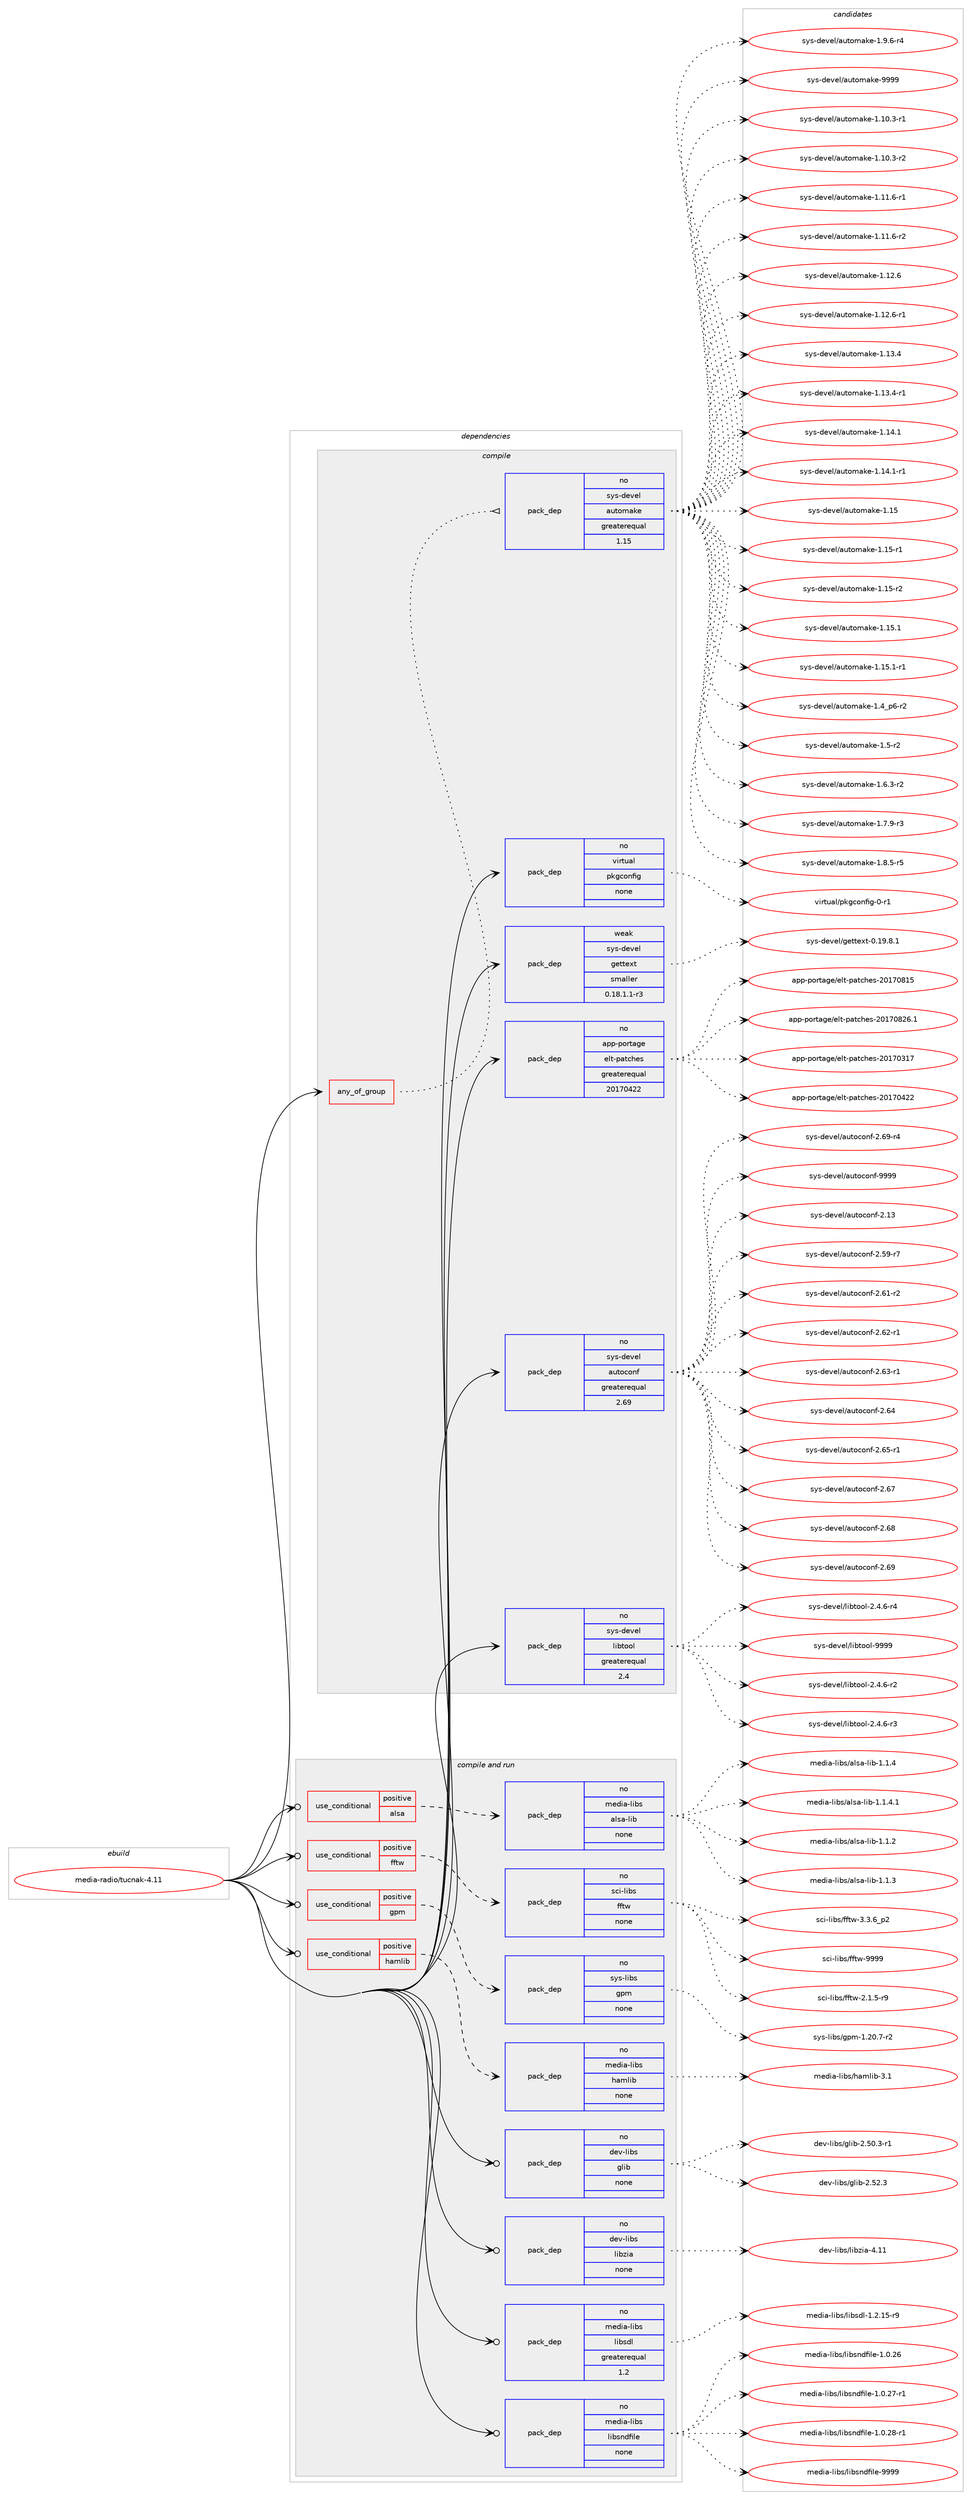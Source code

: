digraph prolog {

# *************
# Graph options
# *************

newrank=true;
concentrate=true;
compound=true;
graph [rankdir=LR,fontname=Helvetica,fontsize=10,ranksep=1.5];#, ranksep=2.5, nodesep=0.2];
edge  [arrowhead=vee];
node  [fontname=Helvetica,fontsize=10];

# **********
# The ebuild
# **********

subgraph cluster_leftcol {
color=gray;
rank=same;
label=<<i>ebuild</i>>;
id [label="media-radio/tucnak-4.11", color=red, width=4, href="../media-radio/tucnak-4.11.svg"];
}

# ****************
# The dependencies
# ****************

subgraph cluster_midcol {
color=gray;
label=<<i>dependencies</i>>;
subgraph cluster_compile {
fillcolor="#eeeeee";
style=filled;
label=<<i>compile</i>>;
subgraph any5877 {
dependency377551 [label=<<TABLE BORDER="0" CELLBORDER="1" CELLSPACING="0" CELLPADDING="4"><TR><TD CELLPADDING="10">any_of_group</TD></TR></TABLE>>, shape=none, color=red];subgraph pack278877 {
dependency377552 [label=<<TABLE BORDER="0" CELLBORDER="1" CELLSPACING="0" CELLPADDING="4" WIDTH="220"><TR><TD ROWSPAN="6" CELLPADDING="30">pack_dep</TD></TR><TR><TD WIDTH="110">no</TD></TR><TR><TD>sys-devel</TD></TR><TR><TD>automake</TD></TR><TR><TD>greaterequal</TD></TR><TR><TD>1.15</TD></TR></TABLE>>, shape=none, color=blue];
}
dependency377551:e -> dependency377552:w [weight=20,style="dotted",arrowhead="oinv"];
}
id:e -> dependency377551:w [weight=20,style="solid",arrowhead="vee"];
subgraph pack278878 {
dependency377553 [label=<<TABLE BORDER="0" CELLBORDER="1" CELLSPACING="0" CELLPADDING="4" WIDTH="220"><TR><TD ROWSPAN="6" CELLPADDING="30">pack_dep</TD></TR><TR><TD WIDTH="110">no</TD></TR><TR><TD>app-portage</TD></TR><TR><TD>elt-patches</TD></TR><TR><TD>greaterequal</TD></TR><TR><TD>20170422</TD></TR></TABLE>>, shape=none, color=blue];
}
id:e -> dependency377553:w [weight=20,style="solid",arrowhead="vee"];
subgraph pack278879 {
dependency377554 [label=<<TABLE BORDER="0" CELLBORDER="1" CELLSPACING="0" CELLPADDING="4" WIDTH="220"><TR><TD ROWSPAN="6" CELLPADDING="30">pack_dep</TD></TR><TR><TD WIDTH="110">no</TD></TR><TR><TD>sys-devel</TD></TR><TR><TD>autoconf</TD></TR><TR><TD>greaterequal</TD></TR><TR><TD>2.69</TD></TR></TABLE>>, shape=none, color=blue];
}
id:e -> dependency377554:w [weight=20,style="solid",arrowhead="vee"];
subgraph pack278880 {
dependency377555 [label=<<TABLE BORDER="0" CELLBORDER="1" CELLSPACING="0" CELLPADDING="4" WIDTH="220"><TR><TD ROWSPAN="6" CELLPADDING="30">pack_dep</TD></TR><TR><TD WIDTH="110">no</TD></TR><TR><TD>sys-devel</TD></TR><TR><TD>libtool</TD></TR><TR><TD>greaterequal</TD></TR><TR><TD>2.4</TD></TR></TABLE>>, shape=none, color=blue];
}
id:e -> dependency377555:w [weight=20,style="solid",arrowhead="vee"];
subgraph pack278881 {
dependency377556 [label=<<TABLE BORDER="0" CELLBORDER="1" CELLSPACING="0" CELLPADDING="4" WIDTH="220"><TR><TD ROWSPAN="6" CELLPADDING="30">pack_dep</TD></TR><TR><TD WIDTH="110">no</TD></TR><TR><TD>virtual</TD></TR><TR><TD>pkgconfig</TD></TR><TR><TD>none</TD></TR><TR><TD></TD></TR></TABLE>>, shape=none, color=blue];
}
id:e -> dependency377556:w [weight=20,style="solid",arrowhead="vee"];
subgraph pack278882 {
dependency377557 [label=<<TABLE BORDER="0" CELLBORDER="1" CELLSPACING="0" CELLPADDING="4" WIDTH="220"><TR><TD ROWSPAN="6" CELLPADDING="30">pack_dep</TD></TR><TR><TD WIDTH="110">weak</TD></TR><TR><TD>sys-devel</TD></TR><TR><TD>gettext</TD></TR><TR><TD>smaller</TD></TR><TR><TD>0.18.1.1-r3</TD></TR></TABLE>>, shape=none, color=blue];
}
id:e -> dependency377557:w [weight=20,style="solid",arrowhead="vee"];
}
subgraph cluster_compileandrun {
fillcolor="#eeeeee";
style=filled;
label=<<i>compile and run</i>>;
subgraph cond92636 {
dependency377558 [label=<<TABLE BORDER="0" CELLBORDER="1" CELLSPACING="0" CELLPADDING="4"><TR><TD ROWSPAN="3" CELLPADDING="10">use_conditional</TD></TR><TR><TD>positive</TD></TR><TR><TD>alsa</TD></TR></TABLE>>, shape=none, color=red];
subgraph pack278883 {
dependency377559 [label=<<TABLE BORDER="0" CELLBORDER="1" CELLSPACING="0" CELLPADDING="4" WIDTH="220"><TR><TD ROWSPAN="6" CELLPADDING="30">pack_dep</TD></TR><TR><TD WIDTH="110">no</TD></TR><TR><TD>media-libs</TD></TR><TR><TD>alsa-lib</TD></TR><TR><TD>none</TD></TR><TR><TD></TD></TR></TABLE>>, shape=none, color=blue];
}
dependency377558:e -> dependency377559:w [weight=20,style="dashed",arrowhead="vee"];
}
id:e -> dependency377558:w [weight=20,style="solid",arrowhead="odotvee"];
subgraph cond92637 {
dependency377560 [label=<<TABLE BORDER="0" CELLBORDER="1" CELLSPACING="0" CELLPADDING="4"><TR><TD ROWSPAN="3" CELLPADDING="10">use_conditional</TD></TR><TR><TD>positive</TD></TR><TR><TD>fftw</TD></TR></TABLE>>, shape=none, color=red];
subgraph pack278884 {
dependency377561 [label=<<TABLE BORDER="0" CELLBORDER="1" CELLSPACING="0" CELLPADDING="4" WIDTH="220"><TR><TD ROWSPAN="6" CELLPADDING="30">pack_dep</TD></TR><TR><TD WIDTH="110">no</TD></TR><TR><TD>sci-libs</TD></TR><TR><TD>fftw</TD></TR><TR><TD>none</TD></TR><TR><TD></TD></TR></TABLE>>, shape=none, color=blue];
}
dependency377560:e -> dependency377561:w [weight=20,style="dashed",arrowhead="vee"];
}
id:e -> dependency377560:w [weight=20,style="solid",arrowhead="odotvee"];
subgraph cond92638 {
dependency377562 [label=<<TABLE BORDER="0" CELLBORDER="1" CELLSPACING="0" CELLPADDING="4"><TR><TD ROWSPAN="3" CELLPADDING="10">use_conditional</TD></TR><TR><TD>positive</TD></TR><TR><TD>gpm</TD></TR></TABLE>>, shape=none, color=red];
subgraph pack278885 {
dependency377563 [label=<<TABLE BORDER="0" CELLBORDER="1" CELLSPACING="0" CELLPADDING="4" WIDTH="220"><TR><TD ROWSPAN="6" CELLPADDING="30">pack_dep</TD></TR><TR><TD WIDTH="110">no</TD></TR><TR><TD>sys-libs</TD></TR><TR><TD>gpm</TD></TR><TR><TD>none</TD></TR><TR><TD></TD></TR></TABLE>>, shape=none, color=blue];
}
dependency377562:e -> dependency377563:w [weight=20,style="dashed",arrowhead="vee"];
}
id:e -> dependency377562:w [weight=20,style="solid",arrowhead="odotvee"];
subgraph cond92639 {
dependency377564 [label=<<TABLE BORDER="0" CELLBORDER="1" CELLSPACING="0" CELLPADDING="4"><TR><TD ROWSPAN="3" CELLPADDING="10">use_conditional</TD></TR><TR><TD>positive</TD></TR><TR><TD>hamlib</TD></TR></TABLE>>, shape=none, color=red];
subgraph pack278886 {
dependency377565 [label=<<TABLE BORDER="0" CELLBORDER="1" CELLSPACING="0" CELLPADDING="4" WIDTH="220"><TR><TD ROWSPAN="6" CELLPADDING="30">pack_dep</TD></TR><TR><TD WIDTH="110">no</TD></TR><TR><TD>media-libs</TD></TR><TR><TD>hamlib</TD></TR><TR><TD>none</TD></TR><TR><TD></TD></TR></TABLE>>, shape=none, color=blue];
}
dependency377564:e -> dependency377565:w [weight=20,style="dashed",arrowhead="vee"];
}
id:e -> dependency377564:w [weight=20,style="solid",arrowhead="odotvee"];
subgraph pack278887 {
dependency377566 [label=<<TABLE BORDER="0" CELLBORDER="1" CELLSPACING="0" CELLPADDING="4" WIDTH="220"><TR><TD ROWSPAN="6" CELLPADDING="30">pack_dep</TD></TR><TR><TD WIDTH="110">no</TD></TR><TR><TD>dev-libs</TD></TR><TR><TD>glib</TD></TR><TR><TD>none</TD></TR><TR><TD></TD></TR></TABLE>>, shape=none, color=blue];
}
id:e -> dependency377566:w [weight=20,style="solid",arrowhead="odotvee"];
subgraph pack278888 {
dependency377567 [label=<<TABLE BORDER="0" CELLBORDER="1" CELLSPACING="0" CELLPADDING="4" WIDTH="220"><TR><TD ROWSPAN="6" CELLPADDING="30">pack_dep</TD></TR><TR><TD WIDTH="110">no</TD></TR><TR><TD>dev-libs</TD></TR><TR><TD>libzia</TD></TR><TR><TD>none</TD></TR><TR><TD></TD></TR></TABLE>>, shape=none, color=blue];
}
id:e -> dependency377567:w [weight=20,style="solid",arrowhead="odotvee"];
subgraph pack278889 {
dependency377568 [label=<<TABLE BORDER="0" CELLBORDER="1" CELLSPACING="0" CELLPADDING="4" WIDTH="220"><TR><TD ROWSPAN="6" CELLPADDING="30">pack_dep</TD></TR><TR><TD WIDTH="110">no</TD></TR><TR><TD>media-libs</TD></TR><TR><TD>libsdl</TD></TR><TR><TD>greaterequal</TD></TR><TR><TD>1.2</TD></TR></TABLE>>, shape=none, color=blue];
}
id:e -> dependency377568:w [weight=20,style="solid",arrowhead="odotvee"];
subgraph pack278890 {
dependency377569 [label=<<TABLE BORDER="0" CELLBORDER="1" CELLSPACING="0" CELLPADDING="4" WIDTH="220"><TR><TD ROWSPAN="6" CELLPADDING="30">pack_dep</TD></TR><TR><TD WIDTH="110">no</TD></TR><TR><TD>media-libs</TD></TR><TR><TD>libsndfile</TD></TR><TR><TD>none</TD></TR><TR><TD></TD></TR></TABLE>>, shape=none, color=blue];
}
id:e -> dependency377569:w [weight=20,style="solid",arrowhead="odotvee"];
}
subgraph cluster_run {
fillcolor="#eeeeee";
style=filled;
label=<<i>run</i>>;
}
}

# **************
# The candidates
# **************

subgraph cluster_choices {
rank=same;
color=gray;
label=<<i>candidates</i>>;

subgraph choice278877 {
color=black;
nodesep=1;
choice11512111545100101118101108479711711611110997107101454946494846514511449 [label="sys-devel/automake-1.10.3-r1", color=red, width=4,href="../sys-devel/automake-1.10.3-r1.svg"];
choice11512111545100101118101108479711711611110997107101454946494846514511450 [label="sys-devel/automake-1.10.3-r2", color=red, width=4,href="../sys-devel/automake-1.10.3-r2.svg"];
choice11512111545100101118101108479711711611110997107101454946494946544511449 [label="sys-devel/automake-1.11.6-r1", color=red, width=4,href="../sys-devel/automake-1.11.6-r1.svg"];
choice11512111545100101118101108479711711611110997107101454946494946544511450 [label="sys-devel/automake-1.11.6-r2", color=red, width=4,href="../sys-devel/automake-1.11.6-r2.svg"];
choice1151211154510010111810110847971171161111099710710145494649504654 [label="sys-devel/automake-1.12.6", color=red, width=4,href="../sys-devel/automake-1.12.6.svg"];
choice11512111545100101118101108479711711611110997107101454946495046544511449 [label="sys-devel/automake-1.12.6-r1", color=red, width=4,href="../sys-devel/automake-1.12.6-r1.svg"];
choice1151211154510010111810110847971171161111099710710145494649514652 [label="sys-devel/automake-1.13.4", color=red, width=4,href="../sys-devel/automake-1.13.4.svg"];
choice11512111545100101118101108479711711611110997107101454946495146524511449 [label="sys-devel/automake-1.13.4-r1", color=red, width=4,href="../sys-devel/automake-1.13.4-r1.svg"];
choice1151211154510010111810110847971171161111099710710145494649524649 [label="sys-devel/automake-1.14.1", color=red, width=4,href="../sys-devel/automake-1.14.1.svg"];
choice11512111545100101118101108479711711611110997107101454946495246494511449 [label="sys-devel/automake-1.14.1-r1", color=red, width=4,href="../sys-devel/automake-1.14.1-r1.svg"];
choice115121115451001011181011084797117116111109971071014549464953 [label="sys-devel/automake-1.15", color=red, width=4,href="../sys-devel/automake-1.15.svg"];
choice1151211154510010111810110847971171161111099710710145494649534511449 [label="sys-devel/automake-1.15-r1", color=red, width=4,href="../sys-devel/automake-1.15-r1.svg"];
choice1151211154510010111810110847971171161111099710710145494649534511450 [label="sys-devel/automake-1.15-r2", color=red, width=4,href="../sys-devel/automake-1.15-r2.svg"];
choice1151211154510010111810110847971171161111099710710145494649534649 [label="sys-devel/automake-1.15.1", color=red, width=4,href="../sys-devel/automake-1.15.1.svg"];
choice11512111545100101118101108479711711611110997107101454946495346494511449 [label="sys-devel/automake-1.15.1-r1", color=red, width=4,href="../sys-devel/automake-1.15.1-r1.svg"];
choice115121115451001011181011084797117116111109971071014549465295112544511450 [label="sys-devel/automake-1.4_p6-r2", color=red, width=4,href="../sys-devel/automake-1.4_p6-r2.svg"];
choice11512111545100101118101108479711711611110997107101454946534511450 [label="sys-devel/automake-1.5-r2", color=red, width=4,href="../sys-devel/automake-1.5-r2.svg"];
choice115121115451001011181011084797117116111109971071014549465446514511450 [label="sys-devel/automake-1.6.3-r2", color=red, width=4,href="../sys-devel/automake-1.6.3-r2.svg"];
choice115121115451001011181011084797117116111109971071014549465546574511451 [label="sys-devel/automake-1.7.9-r3", color=red, width=4,href="../sys-devel/automake-1.7.9-r3.svg"];
choice115121115451001011181011084797117116111109971071014549465646534511453 [label="sys-devel/automake-1.8.5-r5", color=red, width=4,href="../sys-devel/automake-1.8.5-r5.svg"];
choice115121115451001011181011084797117116111109971071014549465746544511452 [label="sys-devel/automake-1.9.6-r4", color=red, width=4,href="../sys-devel/automake-1.9.6-r4.svg"];
choice115121115451001011181011084797117116111109971071014557575757 [label="sys-devel/automake-9999", color=red, width=4,href="../sys-devel/automake-9999.svg"];
dependency377552:e -> choice11512111545100101118101108479711711611110997107101454946494846514511449:w [style=dotted,weight="100"];
dependency377552:e -> choice11512111545100101118101108479711711611110997107101454946494846514511450:w [style=dotted,weight="100"];
dependency377552:e -> choice11512111545100101118101108479711711611110997107101454946494946544511449:w [style=dotted,weight="100"];
dependency377552:e -> choice11512111545100101118101108479711711611110997107101454946494946544511450:w [style=dotted,weight="100"];
dependency377552:e -> choice1151211154510010111810110847971171161111099710710145494649504654:w [style=dotted,weight="100"];
dependency377552:e -> choice11512111545100101118101108479711711611110997107101454946495046544511449:w [style=dotted,weight="100"];
dependency377552:e -> choice1151211154510010111810110847971171161111099710710145494649514652:w [style=dotted,weight="100"];
dependency377552:e -> choice11512111545100101118101108479711711611110997107101454946495146524511449:w [style=dotted,weight="100"];
dependency377552:e -> choice1151211154510010111810110847971171161111099710710145494649524649:w [style=dotted,weight="100"];
dependency377552:e -> choice11512111545100101118101108479711711611110997107101454946495246494511449:w [style=dotted,weight="100"];
dependency377552:e -> choice115121115451001011181011084797117116111109971071014549464953:w [style=dotted,weight="100"];
dependency377552:e -> choice1151211154510010111810110847971171161111099710710145494649534511449:w [style=dotted,weight="100"];
dependency377552:e -> choice1151211154510010111810110847971171161111099710710145494649534511450:w [style=dotted,weight="100"];
dependency377552:e -> choice1151211154510010111810110847971171161111099710710145494649534649:w [style=dotted,weight="100"];
dependency377552:e -> choice11512111545100101118101108479711711611110997107101454946495346494511449:w [style=dotted,weight="100"];
dependency377552:e -> choice115121115451001011181011084797117116111109971071014549465295112544511450:w [style=dotted,weight="100"];
dependency377552:e -> choice11512111545100101118101108479711711611110997107101454946534511450:w [style=dotted,weight="100"];
dependency377552:e -> choice115121115451001011181011084797117116111109971071014549465446514511450:w [style=dotted,weight="100"];
dependency377552:e -> choice115121115451001011181011084797117116111109971071014549465546574511451:w [style=dotted,weight="100"];
dependency377552:e -> choice115121115451001011181011084797117116111109971071014549465646534511453:w [style=dotted,weight="100"];
dependency377552:e -> choice115121115451001011181011084797117116111109971071014549465746544511452:w [style=dotted,weight="100"];
dependency377552:e -> choice115121115451001011181011084797117116111109971071014557575757:w [style=dotted,weight="100"];
}
subgraph choice278878 {
color=black;
nodesep=1;
choice97112112451121111141169710310147101108116451129711699104101115455048495548514955 [label="app-portage/elt-patches-20170317", color=red, width=4,href="../app-portage/elt-patches-20170317.svg"];
choice97112112451121111141169710310147101108116451129711699104101115455048495548525050 [label="app-portage/elt-patches-20170422", color=red, width=4,href="../app-portage/elt-patches-20170422.svg"];
choice97112112451121111141169710310147101108116451129711699104101115455048495548564953 [label="app-portage/elt-patches-20170815", color=red, width=4,href="../app-portage/elt-patches-20170815.svg"];
choice971121124511211111411697103101471011081164511297116991041011154550484955485650544649 [label="app-portage/elt-patches-20170826.1", color=red, width=4,href="../app-portage/elt-patches-20170826.1.svg"];
dependency377553:e -> choice97112112451121111141169710310147101108116451129711699104101115455048495548514955:w [style=dotted,weight="100"];
dependency377553:e -> choice97112112451121111141169710310147101108116451129711699104101115455048495548525050:w [style=dotted,weight="100"];
dependency377553:e -> choice97112112451121111141169710310147101108116451129711699104101115455048495548564953:w [style=dotted,weight="100"];
dependency377553:e -> choice971121124511211111411697103101471011081164511297116991041011154550484955485650544649:w [style=dotted,weight="100"];
}
subgraph choice278879 {
color=black;
nodesep=1;
choice115121115451001011181011084797117116111991111101024550464951 [label="sys-devel/autoconf-2.13", color=red, width=4,href="../sys-devel/autoconf-2.13.svg"];
choice1151211154510010111810110847971171161119911111010245504653574511455 [label="sys-devel/autoconf-2.59-r7", color=red, width=4,href="../sys-devel/autoconf-2.59-r7.svg"];
choice1151211154510010111810110847971171161119911111010245504654494511450 [label="sys-devel/autoconf-2.61-r2", color=red, width=4,href="../sys-devel/autoconf-2.61-r2.svg"];
choice1151211154510010111810110847971171161119911111010245504654504511449 [label="sys-devel/autoconf-2.62-r1", color=red, width=4,href="../sys-devel/autoconf-2.62-r1.svg"];
choice1151211154510010111810110847971171161119911111010245504654514511449 [label="sys-devel/autoconf-2.63-r1", color=red, width=4,href="../sys-devel/autoconf-2.63-r1.svg"];
choice115121115451001011181011084797117116111991111101024550465452 [label="sys-devel/autoconf-2.64", color=red, width=4,href="../sys-devel/autoconf-2.64.svg"];
choice1151211154510010111810110847971171161119911111010245504654534511449 [label="sys-devel/autoconf-2.65-r1", color=red, width=4,href="../sys-devel/autoconf-2.65-r1.svg"];
choice115121115451001011181011084797117116111991111101024550465455 [label="sys-devel/autoconf-2.67", color=red, width=4,href="../sys-devel/autoconf-2.67.svg"];
choice115121115451001011181011084797117116111991111101024550465456 [label="sys-devel/autoconf-2.68", color=red, width=4,href="../sys-devel/autoconf-2.68.svg"];
choice115121115451001011181011084797117116111991111101024550465457 [label="sys-devel/autoconf-2.69", color=red, width=4,href="../sys-devel/autoconf-2.69.svg"];
choice1151211154510010111810110847971171161119911111010245504654574511452 [label="sys-devel/autoconf-2.69-r4", color=red, width=4,href="../sys-devel/autoconf-2.69-r4.svg"];
choice115121115451001011181011084797117116111991111101024557575757 [label="sys-devel/autoconf-9999", color=red, width=4,href="../sys-devel/autoconf-9999.svg"];
dependency377554:e -> choice115121115451001011181011084797117116111991111101024550464951:w [style=dotted,weight="100"];
dependency377554:e -> choice1151211154510010111810110847971171161119911111010245504653574511455:w [style=dotted,weight="100"];
dependency377554:e -> choice1151211154510010111810110847971171161119911111010245504654494511450:w [style=dotted,weight="100"];
dependency377554:e -> choice1151211154510010111810110847971171161119911111010245504654504511449:w [style=dotted,weight="100"];
dependency377554:e -> choice1151211154510010111810110847971171161119911111010245504654514511449:w [style=dotted,weight="100"];
dependency377554:e -> choice115121115451001011181011084797117116111991111101024550465452:w [style=dotted,weight="100"];
dependency377554:e -> choice1151211154510010111810110847971171161119911111010245504654534511449:w [style=dotted,weight="100"];
dependency377554:e -> choice115121115451001011181011084797117116111991111101024550465455:w [style=dotted,weight="100"];
dependency377554:e -> choice115121115451001011181011084797117116111991111101024550465456:w [style=dotted,weight="100"];
dependency377554:e -> choice115121115451001011181011084797117116111991111101024550465457:w [style=dotted,weight="100"];
dependency377554:e -> choice1151211154510010111810110847971171161119911111010245504654574511452:w [style=dotted,weight="100"];
dependency377554:e -> choice115121115451001011181011084797117116111991111101024557575757:w [style=dotted,weight="100"];
}
subgraph choice278880 {
color=black;
nodesep=1;
choice1151211154510010111810110847108105981161111111084550465246544511450 [label="sys-devel/libtool-2.4.6-r2", color=red, width=4,href="../sys-devel/libtool-2.4.6-r2.svg"];
choice1151211154510010111810110847108105981161111111084550465246544511451 [label="sys-devel/libtool-2.4.6-r3", color=red, width=4,href="../sys-devel/libtool-2.4.6-r3.svg"];
choice1151211154510010111810110847108105981161111111084550465246544511452 [label="sys-devel/libtool-2.4.6-r4", color=red, width=4,href="../sys-devel/libtool-2.4.6-r4.svg"];
choice1151211154510010111810110847108105981161111111084557575757 [label="sys-devel/libtool-9999", color=red, width=4,href="../sys-devel/libtool-9999.svg"];
dependency377555:e -> choice1151211154510010111810110847108105981161111111084550465246544511450:w [style=dotted,weight="100"];
dependency377555:e -> choice1151211154510010111810110847108105981161111111084550465246544511451:w [style=dotted,weight="100"];
dependency377555:e -> choice1151211154510010111810110847108105981161111111084550465246544511452:w [style=dotted,weight="100"];
dependency377555:e -> choice1151211154510010111810110847108105981161111111084557575757:w [style=dotted,weight="100"];
}
subgraph choice278881 {
color=black;
nodesep=1;
choice11810511411611797108471121071039911111010210510345484511449 [label="virtual/pkgconfig-0-r1", color=red, width=4,href="../virtual/pkgconfig-0-r1.svg"];
dependency377556:e -> choice11810511411611797108471121071039911111010210510345484511449:w [style=dotted,weight="100"];
}
subgraph choice278882 {
color=black;
nodesep=1;
choice1151211154510010111810110847103101116116101120116454846495746564649 [label="sys-devel/gettext-0.19.8.1", color=red, width=4,href="../sys-devel/gettext-0.19.8.1.svg"];
dependency377557:e -> choice1151211154510010111810110847103101116116101120116454846495746564649:w [style=dotted,weight="100"];
}
subgraph choice278883 {
color=black;
nodesep=1;
choice1091011001059745108105981154797108115974510810598454946494650 [label="media-libs/alsa-lib-1.1.2", color=red, width=4,href="../media-libs/alsa-lib-1.1.2.svg"];
choice1091011001059745108105981154797108115974510810598454946494651 [label="media-libs/alsa-lib-1.1.3", color=red, width=4,href="../media-libs/alsa-lib-1.1.3.svg"];
choice1091011001059745108105981154797108115974510810598454946494652 [label="media-libs/alsa-lib-1.1.4", color=red, width=4,href="../media-libs/alsa-lib-1.1.4.svg"];
choice10910110010597451081059811547971081159745108105984549464946524649 [label="media-libs/alsa-lib-1.1.4.1", color=red, width=4,href="../media-libs/alsa-lib-1.1.4.1.svg"];
dependency377559:e -> choice1091011001059745108105981154797108115974510810598454946494650:w [style=dotted,weight="100"];
dependency377559:e -> choice1091011001059745108105981154797108115974510810598454946494651:w [style=dotted,weight="100"];
dependency377559:e -> choice1091011001059745108105981154797108115974510810598454946494652:w [style=dotted,weight="100"];
dependency377559:e -> choice10910110010597451081059811547971081159745108105984549464946524649:w [style=dotted,weight="100"];
}
subgraph choice278884 {
color=black;
nodesep=1;
choice115991054510810598115471021021161194550464946534511457 [label="sci-libs/fftw-2.1.5-r9", color=red, width=4,href="../sci-libs/fftw-2.1.5-r9.svg"];
choice115991054510810598115471021021161194551465146549511250 [label="sci-libs/fftw-3.3.6_p2", color=red, width=4,href="../sci-libs/fftw-3.3.6_p2.svg"];
choice115991054510810598115471021021161194557575757 [label="sci-libs/fftw-9999", color=red, width=4,href="../sci-libs/fftw-9999.svg"];
dependency377561:e -> choice115991054510810598115471021021161194550464946534511457:w [style=dotted,weight="100"];
dependency377561:e -> choice115991054510810598115471021021161194551465146549511250:w [style=dotted,weight="100"];
dependency377561:e -> choice115991054510810598115471021021161194557575757:w [style=dotted,weight="100"];
}
subgraph choice278885 {
color=black;
nodesep=1;
choice115121115451081059811547103112109454946504846554511450 [label="sys-libs/gpm-1.20.7-r2", color=red, width=4,href="../sys-libs/gpm-1.20.7-r2.svg"];
dependency377563:e -> choice115121115451081059811547103112109454946504846554511450:w [style=dotted,weight="100"];
}
subgraph choice278886 {
color=black;
nodesep=1;
choice10910110010597451081059811547104971091081059845514649 [label="media-libs/hamlib-3.1", color=red, width=4,href="../media-libs/hamlib-3.1.svg"];
dependency377565:e -> choice10910110010597451081059811547104971091081059845514649:w [style=dotted,weight="100"];
}
subgraph choice278887 {
color=black;
nodesep=1;
choice10010111845108105981154710310810598455046534846514511449 [label="dev-libs/glib-2.50.3-r1", color=red, width=4,href="../dev-libs/glib-2.50.3-r1.svg"];
choice1001011184510810598115471031081059845504653504651 [label="dev-libs/glib-2.52.3", color=red, width=4,href="../dev-libs/glib-2.52.3.svg"];
dependency377566:e -> choice10010111845108105981154710310810598455046534846514511449:w [style=dotted,weight="100"];
dependency377566:e -> choice1001011184510810598115471031081059845504653504651:w [style=dotted,weight="100"];
}
subgraph choice278888 {
color=black;
nodesep=1;
choice10010111845108105981154710810598122105974552464949 [label="dev-libs/libzia-4.11", color=red, width=4,href="../dev-libs/libzia-4.11.svg"];
dependency377567:e -> choice10010111845108105981154710810598122105974552464949:w [style=dotted,weight="100"];
}
subgraph choice278889 {
color=black;
nodesep=1;
choice1091011001059745108105981154710810598115100108454946504649534511457 [label="media-libs/libsdl-1.2.15-r9", color=red, width=4,href="../media-libs/libsdl-1.2.15-r9.svg"];
dependency377568:e -> choice1091011001059745108105981154710810598115100108454946504649534511457:w [style=dotted,weight="100"];
}
subgraph choice278890 {
color=black;
nodesep=1;
choice109101100105974510810598115471081059811511010010210510810145494648465054 [label="media-libs/libsndfile-1.0.26", color=red, width=4,href="../media-libs/libsndfile-1.0.26.svg"];
choice1091011001059745108105981154710810598115110100102105108101454946484650554511449 [label="media-libs/libsndfile-1.0.27-r1", color=red, width=4,href="../media-libs/libsndfile-1.0.27-r1.svg"];
choice1091011001059745108105981154710810598115110100102105108101454946484650564511449 [label="media-libs/libsndfile-1.0.28-r1", color=red, width=4,href="../media-libs/libsndfile-1.0.28-r1.svg"];
choice10910110010597451081059811547108105981151101001021051081014557575757 [label="media-libs/libsndfile-9999", color=red, width=4,href="../media-libs/libsndfile-9999.svg"];
dependency377569:e -> choice109101100105974510810598115471081059811511010010210510810145494648465054:w [style=dotted,weight="100"];
dependency377569:e -> choice1091011001059745108105981154710810598115110100102105108101454946484650554511449:w [style=dotted,weight="100"];
dependency377569:e -> choice1091011001059745108105981154710810598115110100102105108101454946484650564511449:w [style=dotted,weight="100"];
dependency377569:e -> choice10910110010597451081059811547108105981151101001021051081014557575757:w [style=dotted,weight="100"];
}
}

}
